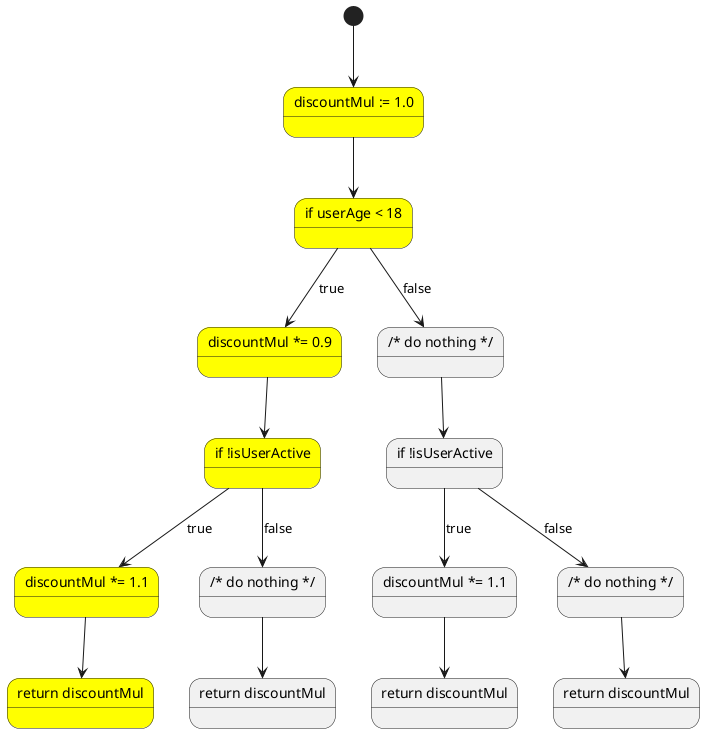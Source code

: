 @startuml

state "discountMul := 1.0" as Initial #yellow
state "if userAge < 18" as If1 #yellow
state "discountMul *= 0.9" as If1True  #yellow
state "/* do nothing */" as If1False
state "if !isUserActive" as If2A #yellow
state "if !isUserActive" as If2B
state "discountMul *= 1.1" as If2ATrue #yellow
state "/* do nothing */" as If2AFalse
state "discountMul *= 1.1" as If2BTrue
state "/* do nothing */" as If2BFalse
state "return discountMul" as Return1 #yellow
state "return discountMul" as Return2
state "return discountMul" as Return3
state "return discountMul" as Return4

[*]       --> Initial
Initial   --> If1
If1       --> If1True   : true
If1       --> If1False  : false
If1True   --> If2A
If1False  --> If2B
If2A      --> If2ATrue  : true
If2A      --> If2AFalse : false
If2B      --> If2BTrue  : true
If2B      --> If2BFalse : false
If2ATrue  --> Return1
If2AFalse --> Return2
If2BTrue  --> Return3
If2BFalse --> Return4

@enduml
